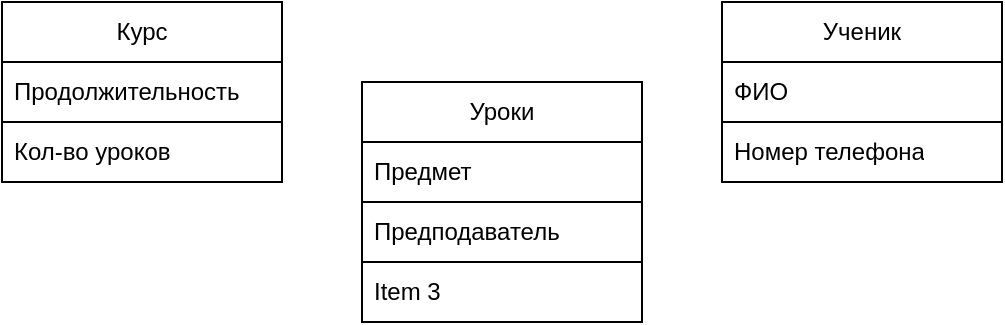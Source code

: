 <mxfile version="21.3.7" type="github">
  <diagram id="C5RBs43oDa-KdzZeNtuy" name="Page-1">
    <mxGraphModel dx="1155" dy="633" grid="1" gridSize="10" guides="1" tooltips="1" connect="1" arrows="1" fold="1" page="1" pageScale="1" pageWidth="827" pageHeight="1169" math="0" shadow="0">
      <root>
        <mxCell id="WIyWlLk6GJQsqaUBKTNV-0" />
        <mxCell id="WIyWlLk6GJQsqaUBKTNV-1" parent="WIyWlLk6GJQsqaUBKTNV-0" />
        <mxCell id="NWgrDXxgUp6zo_xdZIMq-5" value="Уроки" style="swimlane;fontStyle=0;childLayout=stackLayout;horizontal=1;startSize=30;horizontalStack=0;resizeParent=1;resizeParentMax=0;resizeLast=0;collapsible=1;marginBottom=0;whiteSpace=wrap;html=1;" vertex="1" parent="WIyWlLk6GJQsqaUBKTNV-1">
          <mxGeometry x="330" y="260" width="140" height="120" as="geometry" />
        </mxCell>
        <mxCell id="NWgrDXxgUp6zo_xdZIMq-6" value="Предмет" style="text;strokeColor=default;fillColor=none;align=left;verticalAlign=middle;spacingLeft=4;spacingRight=4;overflow=hidden;points=[[0,0.5],[1,0.5]];portConstraint=eastwest;rotatable=0;whiteSpace=wrap;html=1;" vertex="1" parent="NWgrDXxgUp6zo_xdZIMq-5">
          <mxGeometry y="30" width="140" height="30" as="geometry" />
        </mxCell>
        <mxCell id="NWgrDXxgUp6zo_xdZIMq-7" value="Предподаватель" style="text;strokeColor=default;fillColor=none;align=left;verticalAlign=middle;spacingLeft=4;spacingRight=4;overflow=hidden;points=[[0,0.5],[1,0.5]];portConstraint=eastwest;rotatable=0;whiteSpace=wrap;html=1;shadow=0;" vertex="1" parent="NWgrDXxgUp6zo_xdZIMq-5">
          <mxGeometry y="60" width="140" height="30" as="geometry" />
        </mxCell>
        <mxCell id="NWgrDXxgUp6zo_xdZIMq-8" value="Item 3" style="text;strokeColor=default;fillColor=none;align=left;verticalAlign=middle;spacingLeft=4;spacingRight=4;overflow=hidden;points=[[0,0.5],[1,0.5]];portConstraint=eastwest;rotatable=0;whiteSpace=wrap;html=1;" vertex="1" parent="NWgrDXxgUp6zo_xdZIMq-5">
          <mxGeometry y="90" width="140" height="30" as="geometry" />
        </mxCell>
        <mxCell id="NWgrDXxgUp6zo_xdZIMq-9" value="Ученик" style="swimlane;fontStyle=0;childLayout=stackLayout;horizontal=1;startSize=30;horizontalStack=0;resizeParent=1;resizeParentMax=0;resizeLast=0;collapsible=1;marginBottom=0;whiteSpace=wrap;html=1;" vertex="1" parent="WIyWlLk6GJQsqaUBKTNV-1">
          <mxGeometry x="510" y="220" width="140" height="90" as="geometry" />
        </mxCell>
        <mxCell id="NWgrDXxgUp6zo_xdZIMq-10" value="ФИО" style="text;strokeColor=default;fillColor=none;align=left;verticalAlign=middle;spacingLeft=4;spacingRight=4;overflow=hidden;points=[[0,0.5],[1,0.5]];portConstraint=eastwest;rotatable=0;whiteSpace=wrap;html=1;" vertex="1" parent="NWgrDXxgUp6zo_xdZIMq-9">
          <mxGeometry y="30" width="140" height="30" as="geometry" />
        </mxCell>
        <mxCell id="NWgrDXxgUp6zo_xdZIMq-11" value="Номер телефона" style="text;strokeColor=default;fillColor=none;align=left;verticalAlign=middle;spacingLeft=4;spacingRight=4;overflow=hidden;points=[[0,0.5],[1,0.5]];portConstraint=eastwest;rotatable=0;whiteSpace=wrap;html=1;" vertex="1" parent="NWgrDXxgUp6zo_xdZIMq-9">
          <mxGeometry y="60" width="140" height="30" as="geometry" />
        </mxCell>
        <mxCell id="NWgrDXxgUp6zo_xdZIMq-14" value="Курс" style="swimlane;fontStyle=0;childLayout=stackLayout;horizontal=1;startSize=30;horizontalStack=0;resizeParent=1;resizeParentMax=0;resizeLast=0;collapsible=1;marginBottom=0;whiteSpace=wrap;html=1;" vertex="1" parent="WIyWlLk6GJQsqaUBKTNV-1">
          <mxGeometry x="150" y="220" width="140" height="90" as="geometry" />
        </mxCell>
        <mxCell id="NWgrDXxgUp6zo_xdZIMq-15" value="Продолжительность" style="text;strokeColor=default;fillColor=none;align=left;verticalAlign=middle;spacingLeft=4;spacingRight=4;overflow=hidden;points=[[0,0.5],[1,0.5]];portConstraint=eastwest;rotatable=0;whiteSpace=wrap;html=1;" vertex="1" parent="NWgrDXxgUp6zo_xdZIMq-14">
          <mxGeometry y="30" width="140" height="30" as="geometry" />
        </mxCell>
        <mxCell id="NWgrDXxgUp6zo_xdZIMq-16" value="Кол-во уроков" style="text;strokeColor=default;fillColor=none;align=left;verticalAlign=middle;spacingLeft=4;spacingRight=4;overflow=hidden;points=[[0,0.5],[1,0.5]];portConstraint=eastwest;rotatable=0;whiteSpace=wrap;html=1;" vertex="1" parent="NWgrDXxgUp6zo_xdZIMq-14">
          <mxGeometry y="60" width="140" height="30" as="geometry" />
        </mxCell>
      </root>
    </mxGraphModel>
  </diagram>
</mxfile>
